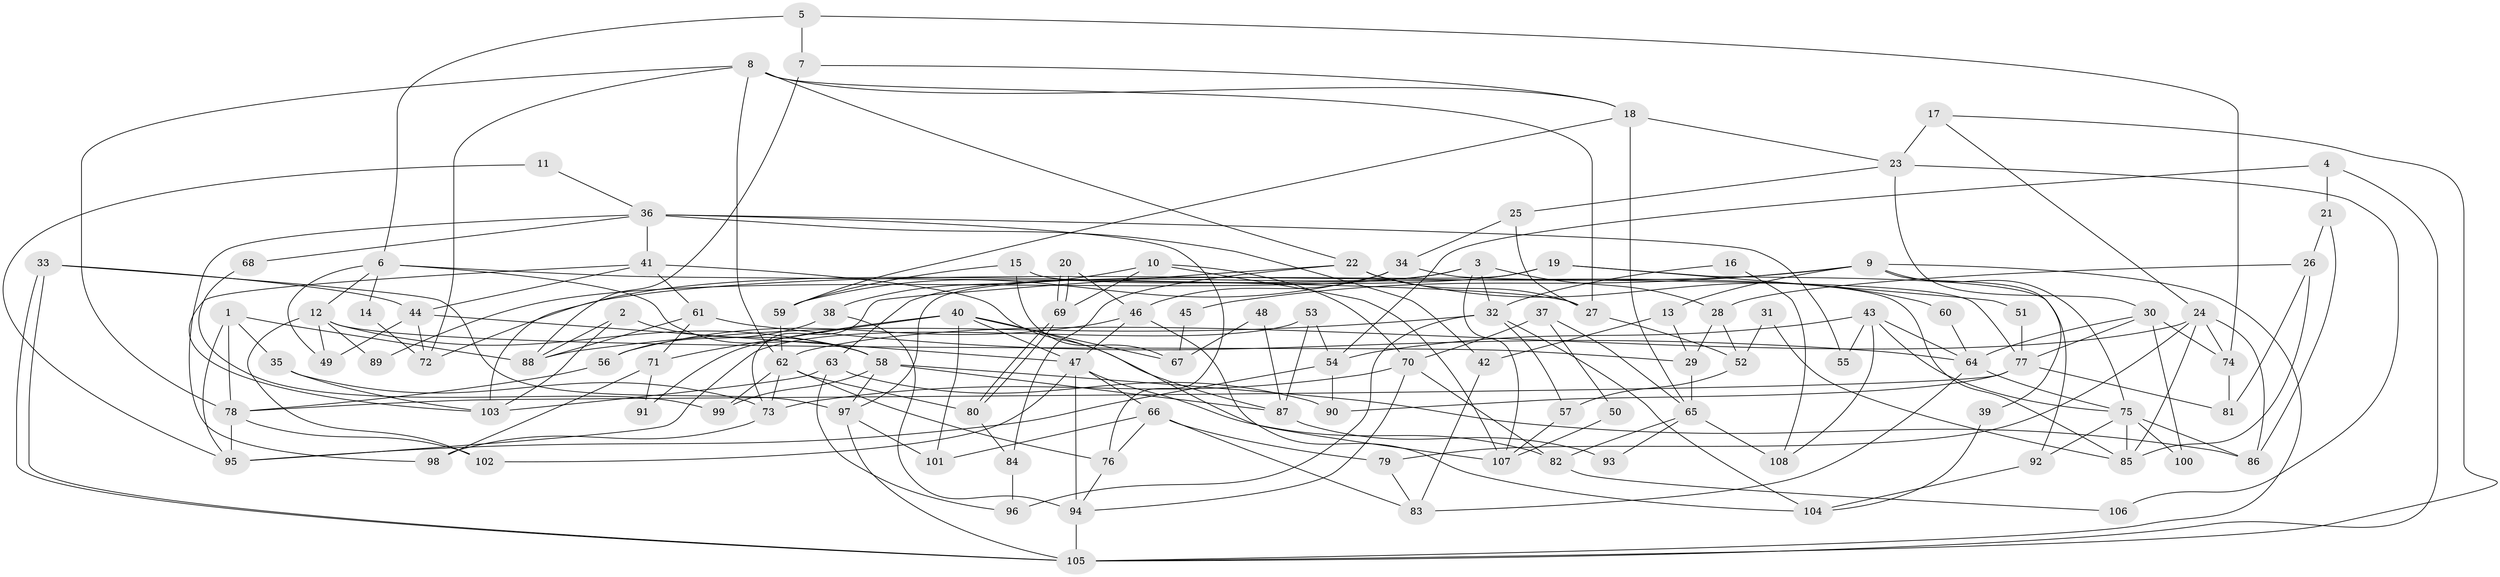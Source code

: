 // Generated by graph-tools (version 1.1) at 2025/02/03/09/25 03:02:01]
// undirected, 108 vertices, 216 edges
graph export_dot {
graph [start="1"]
  node [color=gray90,style=filled];
  1;
  2;
  3;
  4;
  5;
  6;
  7;
  8;
  9;
  10;
  11;
  12;
  13;
  14;
  15;
  16;
  17;
  18;
  19;
  20;
  21;
  22;
  23;
  24;
  25;
  26;
  27;
  28;
  29;
  30;
  31;
  32;
  33;
  34;
  35;
  36;
  37;
  38;
  39;
  40;
  41;
  42;
  43;
  44;
  45;
  46;
  47;
  48;
  49;
  50;
  51;
  52;
  53;
  54;
  55;
  56;
  57;
  58;
  59;
  60;
  61;
  62;
  63;
  64;
  65;
  66;
  67;
  68;
  69;
  70;
  71;
  72;
  73;
  74;
  75;
  76;
  77;
  78;
  79;
  80;
  81;
  82;
  83;
  84;
  85;
  86;
  87;
  88;
  89;
  90;
  91;
  92;
  93;
  94;
  95;
  96;
  97;
  98;
  99;
  100;
  101;
  102;
  103;
  104;
  105;
  106;
  107;
  108;
  1 -- 78;
  1 -- 88;
  1 -- 35;
  1 -- 95;
  2 -- 58;
  2 -- 88;
  2 -- 103;
  3 -- 32;
  3 -- 107;
  3 -- 28;
  3 -- 63;
  3 -- 89;
  4 -- 105;
  4 -- 21;
  4 -- 54;
  5 -- 6;
  5 -- 7;
  5 -- 74;
  6 -- 58;
  6 -- 12;
  6 -- 14;
  6 -- 27;
  6 -- 49;
  7 -- 88;
  7 -- 18;
  8 -- 27;
  8 -- 78;
  8 -- 18;
  8 -- 22;
  8 -- 62;
  8 -- 72;
  9 -- 105;
  9 -- 72;
  9 -- 13;
  9 -- 39;
  9 -- 45;
  9 -- 75;
  10 -- 69;
  10 -- 70;
  10 -- 38;
  10 -- 107;
  11 -- 36;
  11 -- 95;
  12 -- 58;
  12 -- 29;
  12 -- 49;
  12 -- 89;
  12 -- 102;
  13 -- 42;
  13 -- 29;
  14 -- 72;
  15 -- 85;
  15 -- 59;
  15 -- 67;
  16 -- 32;
  16 -- 108;
  17 -- 23;
  17 -- 105;
  17 -- 24;
  18 -- 23;
  18 -- 59;
  18 -- 65;
  19 -- 92;
  19 -- 97;
  19 -- 51;
  19 -- 103;
  20 -- 69;
  20 -- 69;
  20 -- 46;
  21 -- 86;
  21 -- 26;
  22 -- 73;
  22 -- 27;
  22 -- 60;
  22 -- 84;
  23 -- 25;
  23 -- 30;
  23 -- 106;
  24 -- 85;
  24 -- 62;
  24 -- 74;
  24 -- 79;
  24 -- 86;
  25 -- 34;
  25 -- 27;
  26 -- 81;
  26 -- 28;
  26 -- 85;
  27 -- 52;
  28 -- 29;
  28 -- 52;
  29 -- 65;
  30 -- 77;
  30 -- 74;
  30 -- 64;
  30 -- 100;
  31 -- 85;
  31 -- 52;
  32 -- 57;
  32 -- 96;
  32 -- 88;
  32 -- 104;
  33 -- 44;
  33 -- 105;
  33 -- 105;
  33 -- 97;
  34 -- 59;
  34 -- 46;
  34 -- 77;
  35 -- 103;
  35 -- 73;
  36 -- 76;
  36 -- 41;
  36 -- 42;
  36 -- 55;
  36 -- 68;
  36 -- 98;
  37 -- 70;
  37 -- 65;
  37 -- 50;
  38 -- 94;
  38 -- 56;
  39 -- 104;
  40 -- 87;
  40 -- 71;
  40 -- 47;
  40 -- 67;
  40 -- 91;
  40 -- 101;
  41 -- 44;
  41 -- 103;
  41 -- 61;
  41 -- 107;
  42 -- 83;
  43 -- 75;
  43 -- 54;
  43 -- 55;
  43 -- 64;
  43 -- 108;
  44 -- 47;
  44 -- 49;
  44 -- 72;
  45 -- 67;
  46 -- 47;
  46 -- 56;
  46 -- 104;
  47 -- 66;
  47 -- 82;
  47 -- 94;
  47 -- 102;
  48 -- 87;
  48 -- 67;
  50 -- 107;
  51 -- 77;
  52 -- 57;
  53 -- 54;
  53 -- 95;
  53 -- 87;
  54 -- 95;
  54 -- 90;
  56 -- 78;
  57 -- 107;
  58 -- 97;
  58 -- 86;
  58 -- 87;
  58 -- 99;
  59 -- 62;
  60 -- 64;
  61 -- 64;
  61 -- 71;
  61 -- 88;
  62 -- 73;
  62 -- 76;
  62 -- 80;
  62 -- 99;
  63 -- 103;
  63 -- 90;
  63 -- 96;
  64 -- 75;
  64 -- 83;
  65 -- 82;
  65 -- 93;
  65 -- 108;
  66 -- 79;
  66 -- 76;
  66 -- 83;
  66 -- 101;
  68 -- 99;
  69 -- 80;
  69 -- 80;
  70 -- 94;
  70 -- 73;
  70 -- 82;
  71 -- 98;
  71 -- 91;
  73 -- 98;
  74 -- 81;
  75 -- 85;
  75 -- 86;
  75 -- 92;
  75 -- 100;
  76 -- 94;
  77 -- 90;
  77 -- 78;
  77 -- 81;
  78 -- 102;
  78 -- 95;
  79 -- 83;
  80 -- 84;
  82 -- 106;
  84 -- 96;
  87 -- 93;
  92 -- 104;
  94 -- 105;
  97 -- 101;
  97 -- 105;
}
